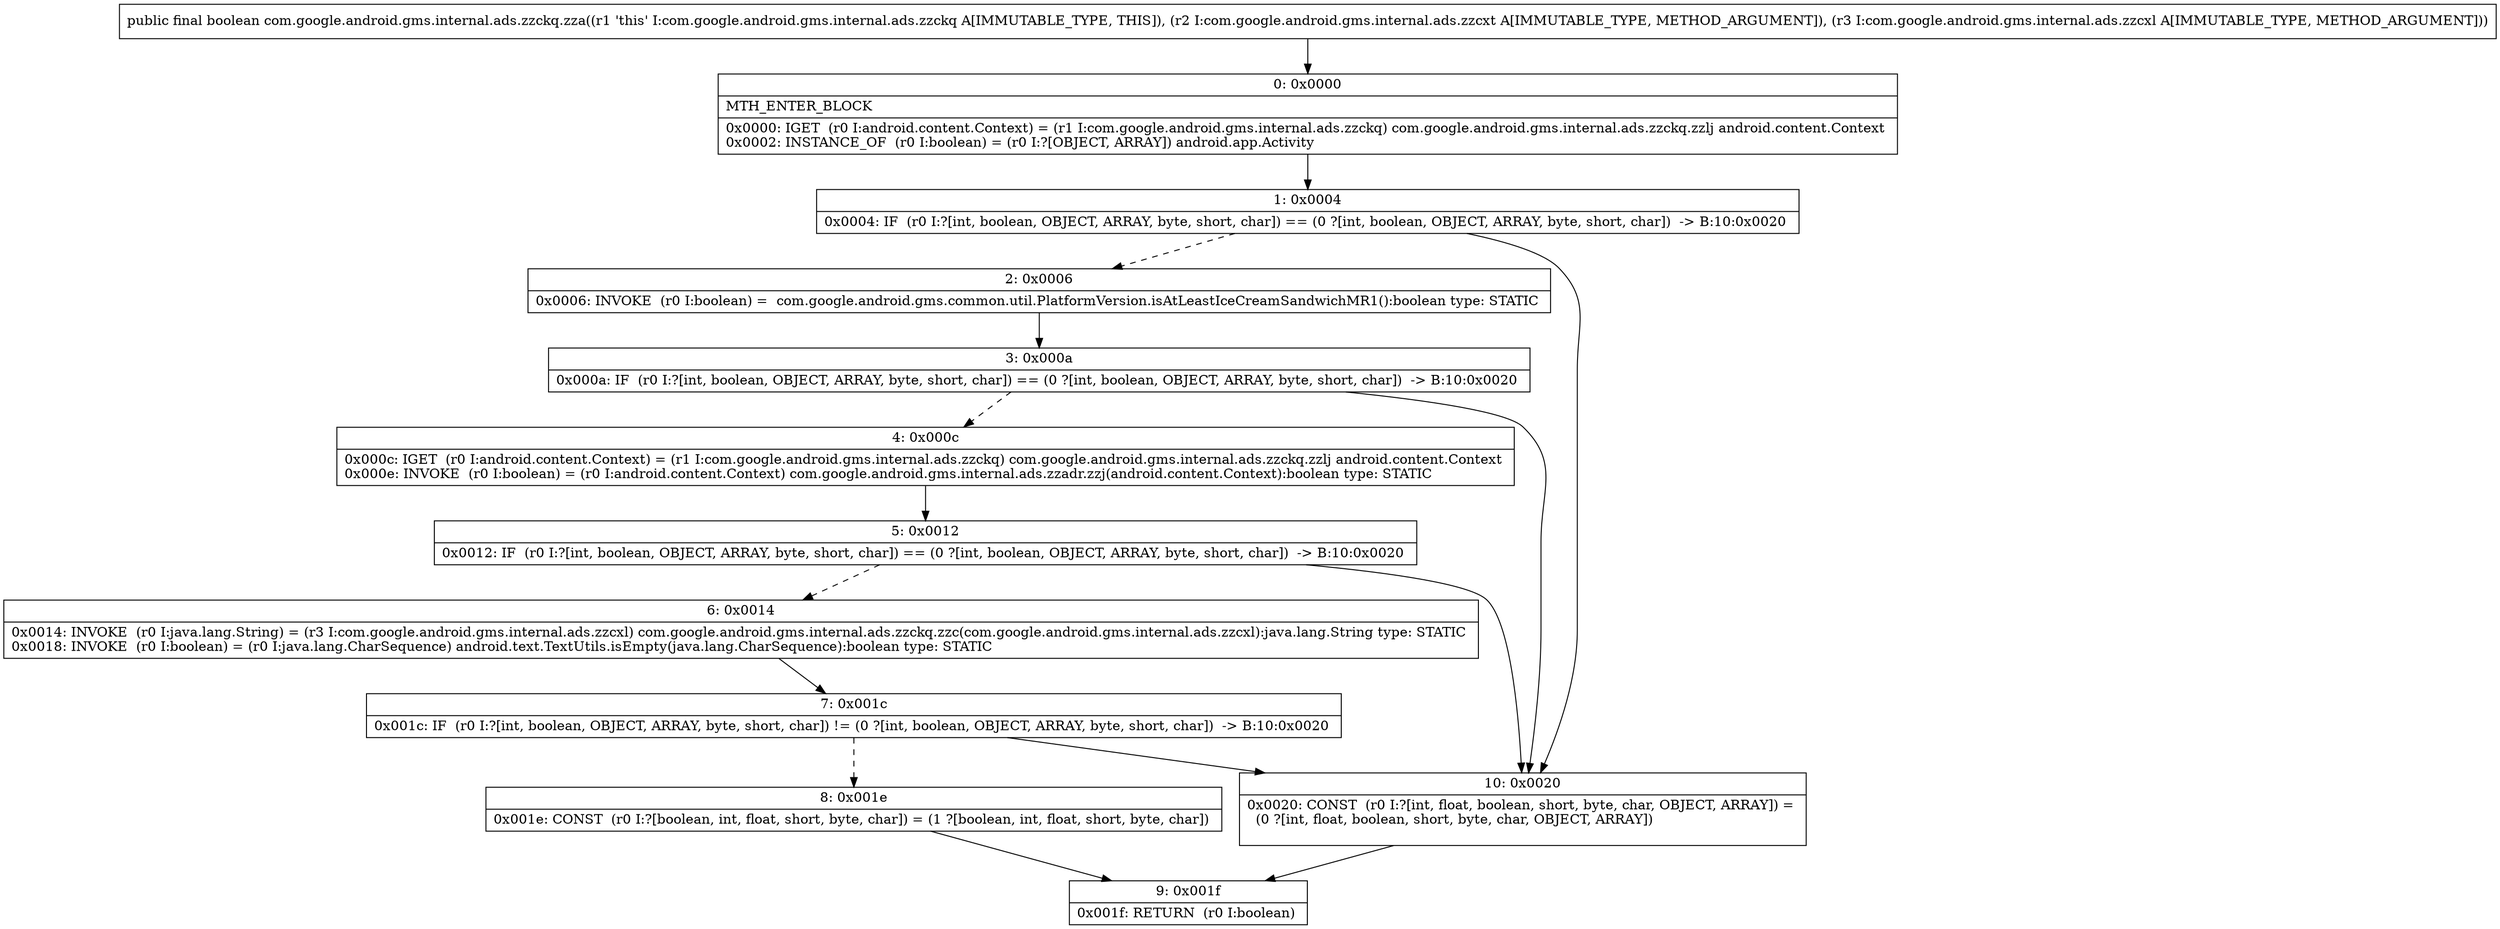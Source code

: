 digraph "CFG forcom.google.android.gms.internal.ads.zzckq.zza(Lcom\/google\/android\/gms\/internal\/ads\/zzcxt;Lcom\/google\/android\/gms\/internal\/ads\/zzcxl;)Z" {
Node_0 [shape=record,label="{0\:\ 0x0000|MTH_ENTER_BLOCK\l|0x0000: IGET  (r0 I:android.content.Context) = (r1 I:com.google.android.gms.internal.ads.zzckq) com.google.android.gms.internal.ads.zzckq.zzlj android.content.Context \l0x0002: INSTANCE_OF  (r0 I:boolean) = (r0 I:?[OBJECT, ARRAY]) android.app.Activity \l}"];
Node_1 [shape=record,label="{1\:\ 0x0004|0x0004: IF  (r0 I:?[int, boolean, OBJECT, ARRAY, byte, short, char]) == (0 ?[int, boolean, OBJECT, ARRAY, byte, short, char])  \-\> B:10:0x0020 \l}"];
Node_2 [shape=record,label="{2\:\ 0x0006|0x0006: INVOKE  (r0 I:boolean) =  com.google.android.gms.common.util.PlatformVersion.isAtLeastIceCreamSandwichMR1():boolean type: STATIC \l}"];
Node_3 [shape=record,label="{3\:\ 0x000a|0x000a: IF  (r0 I:?[int, boolean, OBJECT, ARRAY, byte, short, char]) == (0 ?[int, boolean, OBJECT, ARRAY, byte, short, char])  \-\> B:10:0x0020 \l}"];
Node_4 [shape=record,label="{4\:\ 0x000c|0x000c: IGET  (r0 I:android.content.Context) = (r1 I:com.google.android.gms.internal.ads.zzckq) com.google.android.gms.internal.ads.zzckq.zzlj android.content.Context \l0x000e: INVOKE  (r0 I:boolean) = (r0 I:android.content.Context) com.google.android.gms.internal.ads.zzadr.zzj(android.content.Context):boolean type: STATIC \l}"];
Node_5 [shape=record,label="{5\:\ 0x0012|0x0012: IF  (r0 I:?[int, boolean, OBJECT, ARRAY, byte, short, char]) == (0 ?[int, boolean, OBJECT, ARRAY, byte, short, char])  \-\> B:10:0x0020 \l}"];
Node_6 [shape=record,label="{6\:\ 0x0014|0x0014: INVOKE  (r0 I:java.lang.String) = (r3 I:com.google.android.gms.internal.ads.zzcxl) com.google.android.gms.internal.ads.zzckq.zzc(com.google.android.gms.internal.ads.zzcxl):java.lang.String type: STATIC \l0x0018: INVOKE  (r0 I:boolean) = (r0 I:java.lang.CharSequence) android.text.TextUtils.isEmpty(java.lang.CharSequence):boolean type: STATIC \l}"];
Node_7 [shape=record,label="{7\:\ 0x001c|0x001c: IF  (r0 I:?[int, boolean, OBJECT, ARRAY, byte, short, char]) != (0 ?[int, boolean, OBJECT, ARRAY, byte, short, char])  \-\> B:10:0x0020 \l}"];
Node_8 [shape=record,label="{8\:\ 0x001e|0x001e: CONST  (r0 I:?[boolean, int, float, short, byte, char]) = (1 ?[boolean, int, float, short, byte, char]) \l}"];
Node_9 [shape=record,label="{9\:\ 0x001f|0x001f: RETURN  (r0 I:boolean) \l}"];
Node_10 [shape=record,label="{10\:\ 0x0020|0x0020: CONST  (r0 I:?[int, float, boolean, short, byte, char, OBJECT, ARRAY]) = \l  (0 ?[int, float, boolean, short, byte, char, OBJECT, ARRAY])\l \l}"];
MethodNode[shape=record,label="{public final boolean com.google.android.gms.internal.ads.zzckq.zza((r1 'this' I:com.google.android.gms.internal.ads.zzckq A[IMMUTABLE_TYPE, THIS]), (r2 I:com.google.android.gms.internal.ads.zzcxt A[IMMUTABLE_TYPE, METHOD_ARGUMENT]), (r3 I:com.google.android.gms.internal.ads.zzcxl A[IMMUTABLE_TYPE, METHOD_ARGUMENT])) }"];
MethodNode -> Node_0;
Node_0 -> Node_1;
Node_1 -> Node_2[style=dashed];
Node_1 -> Node_10;
Node_2 -> Node_3;
Node_3 -> Node_4[style=dashed];
Node_3 -> Node_10;
Node_4 -> Node_5;
Node_5 -> Node_6[style=dashed];
Node_5 -> Node_10;
Node_6 -> Node_7;
Node_7 -> Node_8[style=dashed];
Node_7 -> Node_10;
Node_8 -> Node_9;
Node_10 -> Node_9;
}

